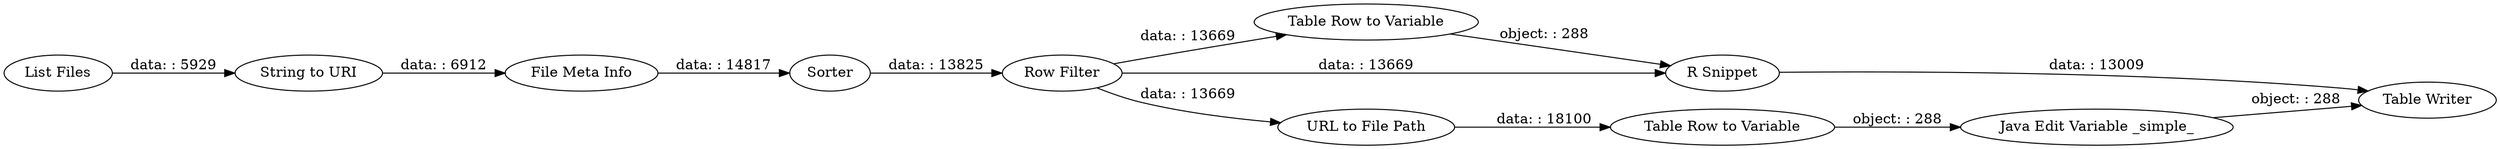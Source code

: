 digraph {
	"226592072073885063_20" [label="R Snippet"]
	"226592072073885063_26" [label="Table Writer"]
	"226592072073885063_23" [label="URL to File Path"]
	"226592072073885063_15" [label="List Files"]
	"226592072073885063_24" [label="Table Row to Variable"]
	"226592072073885063_17" [label="String to URI"]
	"226592072073885063_25" [label="Java Edit Variable _simple_"]
	"226592072073885063_18" [label=Sorter]
	"226592072073885063_21" [label="Table Row to Variable"]
	"226592072073885063_16" [label="File Meta Info"]
	"226592072073885063_19" [label="Row Filter"]
	"226592072073885063_15" -> "226592072073885063_17" [label="data: : 5929"]
	"226592072073885063_23" -> "226592072073885063_24" [label="data: : 18100"]
	"226592072073885063_18" -> "226592072073885063_19" [label="data: : 13825"]
	"226592072073885063_24" -> "226592072073885063_25" [label="object: : 288"]
	"226592072073885063_25" -> "226592072073885063_26" [label="object: : 288"]
	"226592072073885063_16" -> "226592072073885063_18" [label="data: : 14817"]
	"226592072073885063_21" -> "226592072073885063_20" [label="object: : 288"]
	"226592072073885063_19" -> "226592072073885063_20" [label="data: : 13669"]
	"226592072073885063_19" -> "226592072073885063_23" [label="data: : 13669"]
	"226592072073885063_19" -> "226592072073885063_21" [label="data: : 13669"]
	"226592072073885063_20" -> "226592072073885063_26" [label="data: : 13009"]
	"226592072073885063_17" -> "226592072073885063_16" [label="data: : 6912"]
	rankdir=LR
}
